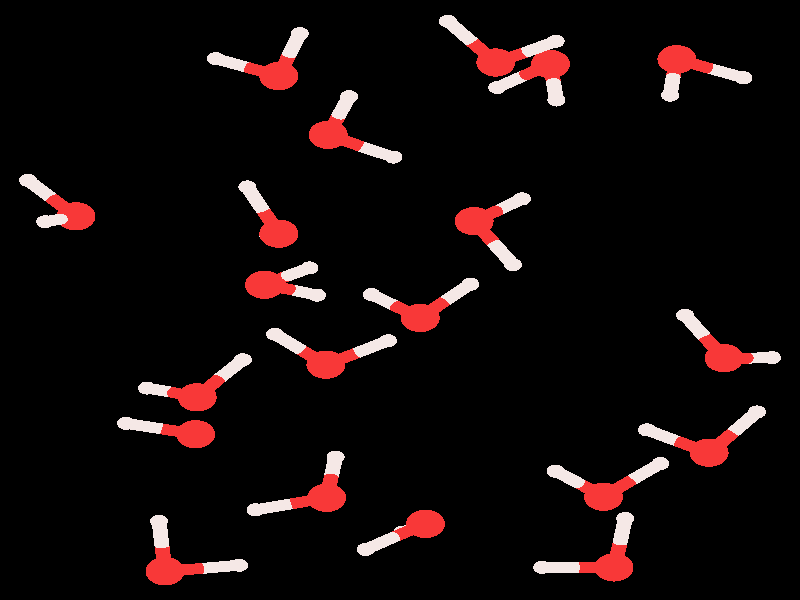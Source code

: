 #include "colors.inc"
#include "finish.inc"

global_settings {assumed_gamma 1 max_trace_level 6}
background {color White transmit 1.0}
camera {orthographic angle 0
  right -10.69*x up 11.04*y
  direction 50.00*z
  location <0,0,50.00> look_at <0,0,0>}


light_source {<  2.00,   3.00,  40.00> color White
  area_light <0.70, 0, 0>, <0, 0.70, 0>, 3, 3
  adaptive 1 jitter}
// no fog
#declare simple = finish {phong 0.7}
#declare pale = finish {ambient 0.5 diffuse 0.85 roughness 0.001 specular 0.200 }
#declare intermediate = finish {ambient 0.3 diffuse 0.6 specular 0.1 roughness 0.04}
#declare vmd = finish {ambient 0.0 diffuse 0.65 phong 0.1 phong_size 40.0 specular 0.5 }
#declare jmol = finish {ambient 0.2 diffuse 0.6 specular 1 roughness 0.001 metallic}
#declare ase2 = finish {ambient 0.05 brilliance 3 diffuse 0.6 metallic specular 0.7 roughness 0.04 reflection 0.15}
#declare ase3 = finish {ambient 0.15 brilliance 2 diffuse 0.6 metallic specular 1.0 roughness 0.001 reflection 0.0}
#declare glass = finish {ambient 0.05 diffuse 0.3 specular 1.0 roughness 0.001}
#declare glass2 = finish {ambient 0.01 diffuse 0.3 specular 1.0 reflection 0.25 roughness 0.001}
#declare Rcell = 0.050;
#declare Rbond = 0.100;

#macro atom(LOC, R, COL, TRANS, FIN)
  sphere{LOC, R texture{pigment{color COL transmit TRANS} finish{FIN}}}
#end
#macro constrain(LOC, R, COL, TRANS FIN)
union{torus{R, Rcell rotate 45*z texture{pigment{color COL transmit TRANS} finish{FIN}}}
     torus{R, Rcell rotate -45*z texture{pigment{color COL transmit TRANS} finish{FIN}}}
     translate LOC}
#end

// no cell vertices
atom(<  0.27,  -0.33,  -4.40>, 0.26, rgb <0.94, 0.04, 0.04>, 0.0, jmol) // #0
atom(<  0.94,   0.29,  -4.57>, 0.12, rgb <0.91, 0.81, 0.79>, 0.0, jmol) // #1
atom(< -0.38,   0.10,  -4.98>, 0.12, rgb <0.91, 0.81, 0.79>, 0.0, jmol) // #2
atom(< -4.33,   1.54,  -6.67>, 0.26, rgb <0.94, 0.04, 0.04>, 0.0, jmol) // #3
atom(< -4.97,   2.20,  -7.06>, 0.12, rgb <0.91, 0.81, 0.79>, 0.0, jmol) // #4
atom(< -4.74,   1.44,  -5.75>, 0.12, rgb <0.91, 0.81, 0.79>, 0.0, jmol) // #5
atom(<  2.01,   4.34,  -7.25>, 0.26, rgb <0.94, 0.04, 0.04>, 0.0, jmol) // #6
atom(<  2.09,   3.68,  -6.57>, 0.12, rgb <0.91, 0.81, 0.79>, 0.0, jmol) // #7
atom(<  1.30,   3.91,  -7.77>, 0.12, rgb <0.91, 0.81, 0.79>, 0.0, jmol) // #8
atom(<  2.86,  -4.92,  -3.27>, 0.26, rgb <0.94, 0.04, 0.04>, 0.0, jmol) // #9
atom(<  1.90,  -4.92,  -3.07>, 0.12, rgb <0.91, 0.81, 0.79>, 0.0, jmol) // #10
atom(<  3.01,  -4.02,  -2.85>, 0.12, rgb <0.91, 0.81, 0.79>, 0.0, jmol) // #11
atom(< -3.14,  -4.99,  -4.80>, 0.26, rgb <0.94, 0.04, 0.04>, 0.0, jmol) // #12
atom(< -3.22,  -4.07,  -4.48>, 0.12, rgb <0.91, 0.81, 0.79>, 0.0, jmol) // #13
atom(< -2.15,  -4.88,  -5.14>, 0.12, rgb <0.91, 0.81, 0.79>, 0.0, jmol) // #14
atom(<  0.34,  -4.12,  -3.01>, 0.26, rgb <0.94, 0.04, 0.04>, 0.0, jmol) // #15
atom(<  0.03,  -4.27,  -3.95>, 0.12, rgb <0.91, 0.81, 0.79>, 0.0, jmol) // #16
atom(< -0.46,  -4.59,  -2.52>, 0.12, rgb <0.91, 0.81, 0.79>, 0.0, jmol) // #17
atom(<  0.99,   1.45,  -1.69>, 0.26, rgb <0.94, 0.04, 0.04>, 0.0, jmol) // #18
atom(<  1.63,   1.86,  -2.23>, 0.12, rgb <0.91, 0.81, 0.79>, 0.0, jmol) // #19
atom(<  1.51,   0.65,  -1.40>, 0.12, rgb <0.91, 0.81, 0.79>, 0.0, jmol) // #20
atom(< -2.71,  -1.79,  -5.90>, 0.26, rgb <0.94, 0.04, 0.04>, 0.0, jmol) // #21
atom(< -3.38,  -1.62,  -6.57>, 0.12, rgb <0.91, 0.81, 0.79>, 0.0, jmol) // #22
atom(< -2.10,  -1.10,  -6.17>, 0.12, rgb <0.91, 0.81, 0.79>, 0.0, jmol) // #23
atom(<  1.28,   4.37,  -3.24>, 0.26, rgb <0.94, 0.04, 0.04>, 0.0, jmol) // #24
atom(<  2.08,   4.76,  -2.82>, 0.12, rgb <0.91, 0.81, 0.79>, 0.0, jmol) // #25
atom(<  0.64,   5.13,  -3.07>, 0.12, rgb <0.91, 0.81, 0.79>, 0.0, jmol) // #26
atom(< -1.62,   4.12,  -4.96>, 0.26, rgb <0.94, 0.04, 0.04>, 0.0, jmol) // #27
atom(< -1.34,   4.90,  -4.48>, 0.12, rgb <0.91, 0.81, 0.79>, 0.0, jmol) // #28
atom(< -2.46,   4.44,  -5.28>, 0.12, rgb <0.91, 0.81, 0.79>, 0.0, jmol) // #29
atom(< -1.62,   1.22,  -5.62>, 0.26, rgb <0.94, 0.04, 0.04>, 0.0, jmol) // #30
atom(< -2.04,   2.08,  -5.40>, 0.12, rgb <0.91, 0.81, 0.79>, 0.0, jmol) // #31
atom(< -1.76,   1.19,  -6.59>, 0.12, rgb <0.91, 0.81, 0.79>, 0.0, jmol) // #32
atom(< -0.98,  -3.64,  -8.13>, 0.26, rgb <0.94, 0.04, 0.04>, 0.0, jmol) // #33
atom(< -0.86,  -2.89,  -8.72>, 0.12, rgb <0.91, 0.81, 0.79>, 0.0, jmol) // #34
atom(< -1.93,  -3.86,  -8.17>, 0.12, rgb <0.91, 0.81, 0.79>, 0.0, jmol) // #35
atom(< -0.96,   3.04,  -0.61>, 0.26, rgb <0.94, 0.04, 0.04>, 0.0, jmol) // #36
atom(< -0.68,   3.74,   0.00>, 0.12, rgb <0.91, 0.81, 0.79>, 0.0, jmol) // #37
atom(< -0.09,   2.63,  -0.86>, 0.12, rgb <0.91, 0.81, 0.79>, 0.0, jmol) // #38
atom(<  3.70,   4.43,  -4.76>, 0.26, rgb <0.94, 0.04, 0.04>, 0.0, jmol) // #39
atom(<  4.59,   4.09,  -5.13>, 0.12, rgb <0.91, 0.81, 0.79>, 0.0, jmol) // #40
atom(<  3.61,   3.77,  -3.97>, 0.12, rgb <0.91, 0.81, 0.79>, 0.0, jmol) // #41
atom(< -2.73,  -2.47,  -0.49>, 0.26, rgb <0.94, 0.04, 0.04>, 0.0, jmol) // #42
atom(< -2.67,  -2.58,  -1.47>, 0.12, rgb <0.91, 0.81, 0.79>, 0.0, jmol) // #43
atom(< -3.66,  -2.27,  -0.41>, 0.12, rgb <0.91, 0.81, 0.79>, 0.0, jmol) // #44
atom(< -0.99,  -1.19,  -9.61>, 0.26, rgb <0.94, 0.04, 0.04>, 0.0, jmol) // #45
atom(< -1.67,  -0.63,  -9.19>, 0.12, rgb <0.91, 0.81, 0.79>, 0.0, jmol) // #46
atom(< -0.16,  -0.75,  -9.32>, 0.12, rgb <0.91, 0.81, 0.79>, 0.0, jmol) // #47
atom(<  4.13,  -2.81,  -1.29>, 0.26, rgb <0.94, 0.04, 0.04>, 0.0, jmol) // #48
atom(<  3.30,  -2.39,  -1.58>, 0.12, rgb <0.91, 0.81, 0.79>, 0.0, jmol) // #49
atom(<  4.77,  -2.06,  -1.33>, 0.12, rgb <0.91, 0.81, 0.79>, 0.0, jmol) // #50
atom(<  4.33,  -1.07,  -5.34>, 0.26, rgb <0.94, 0.04, 0.04>, 0.0, jmol) // #51
atom(<  3.81,  -0.28,  -5.42>, 0.12, rgb <0.91, 0.81, 0.79>, 0.0, jmol) // #52
atom(<  4.97,  -1.06,  -6.06>, 0.12, rgb <0.91, 0.81, 0.79>, 0.0, jmol) // #53
atom(<  2.72,  -3.62,  -8.64>, 0.26, rgb <0.94, 0.04, 0.04>, 0.0, jmol) // #54
atom(<  3.48,  -3.01,  -8.75>, 0.12, rgb <0.91, 0.81, 0.79>, 0.0, jmol) // #55
atom(<  2.08,  -3.15,  -8.11>, 0.12, rgb <0.91, 0.81, 0.79>, 0.0, jmol) // #56
atom(< -1.81,   0.28,  -2.47>, 0.26, rgb <0.94, 0.04, 0.04>, 0.0, jmol) // #57
atom(< -1.21,   0.59,  -1.71>, 0.12, rgb <0.91, 0.81, 0.79>, 0.0, jmol) // #58
atom(< -1.11,   0.09,  -3.10>, 0.12, rgb <0.91, 0.81, 0.79>, 0.0, jmol) // #59
cylinder {<  0.27,  -0.33,  -4.40>, < -0.06,  -0.11,  -4.69>, Rbond texture{pigment {color rgb <0.94, 0.04, 0.04> transmit 0.0} finish{jmol}}}
cylinder {< -0.38,   0.10,  -4.98>, < -0.06,  -0.11,  -4.69>, Rbond texture{pigment {color rgb <0.91, 0.81, 0.79> transmit 0.0} finish{jmol}}}
cylinder {<  0.27,  -0.33,  -4.40>, <  0.60,  -0.02,  -4.48>, Rbond texture{pigment {color rgb <0.94, 0.04, 0.04> transmit 0.0} finish{jmol}}}
cylinder {<  0.94,   0.29,  -4.57>, <  0.60,  -0.02,  -4.48>, Rbond texture{pigment {color rgb <0.91, 0.81, 0.79> transmit 0.0} finish{jmol}}}
cylinder {< -4.33,   1.54,  -6.67>, < -4.65,   1.87,  -6.87>, Rbond texture{pigment {color rgb <0.94, 0.04, 0.04> transmit 0.0} finish{jmol}}}
cylinder {< -4.97,   2.20,  -7.06>, < -4.65,   1.87,  -6.87>, Rbond texture{pigment {color rgb <0.91, 0.81, 0.79> transmit 0.0} finish{jmol}}}
cylinder {< -4.33,   1.54,  -6.67>, < -4.53,   1.49,  -6.21>, Rbond texture{pigment {color rgb <0.94, 0.04, 0.04> transmit 0.0} finish{jmol}}}
cylinder {< -4.74,   1.44,  -5.75>, < -4.53,   1.49,  -6.21>, Rbond texture{pigment {color rgb <0.91, 0.81, 0.79> transmit 0.0} finish{jmol}}}
cylinder {<  2.01,   4.34,  -7.25>, <  1.66,   4.13,  -7.51>, Rbond texture{pigment {color rgb <0.94, 0.04, 0.04> transmit 0.0} finish{jmol}}}
cylinder {<  1.30,   3.91,  -7.77>, <  1.66,   4.13,  -7.51>, Rbond texture{pigment {color rgb <0.91, 0.81, 0.79> transmit 0.0} finish{jmol}}}
cylinder {<  2.01,   4.34,  -7.25>, <  2.05,   4.01,  -6.91>, Rbond texture{pigment {color rgb <0.94, 0.04, 0.04> transmit 0.0} finish{jmol}}}
cylinder {<  2.09,   3.68,  -6.57>, <  2.05,   4.01,  -6.91>, Rbond texture{pigment {color rgb <0.91, 0.81, 0.79> transmit 0.0} finish{jmol}}}
cylinder {<  2.86,  -4.92,  -3.27>, <  2.38,  -4.92,  -3.17>, Rbond texture{pigment {color rgb <0.94, 0.04, 0.04> transmit 0.0} finish{jmol}}}
cylinder {<  1.90,  -4.92,  -3.07>, <  2.38,  -4.92,  -3.17>, Rbond texture{pigment {color rgb <0.91, 0.81, 0.79> transmit 0.0} finish{jmol}}}
cylinder {<  2.86,  -4.92,  -3.27>, <  2.94,  -4.47,  -3.06>, Rbond texture{pigment {color rgb <0.94, 0.04, 0.04> transmit 0.0} finish{jmol}}}
cylinder {<  3.01,  -4.02,  -2.85>, <  2.94,  -4.47,  -3.06>, Rbond texture{pigment {color rgb <0.91, 0.81, 0.79> transmit 0.0} finish{jmol}}}
cylinder {< -3.14,  -4.99,  -4.80>, < -2.65,  -4.94,  -4.97>, Rbond texture{pigment {color rgb <0.94, 0.04, 0.04> transmit 0.0} finish{jmol}}}
cylinder {< -2.15,  -4.88,  -5.14>, < -2.65,  -4.94,  -4.97>, Rbond texture{pigment {color rgb <0.91, 0.81, 0.79> transmit 0.0} finish{jmol}}}
cylinder {< -3.14,  -4.99,  -4.80>, < -3.18,  -4.53,  -4.64>, Rbond texture{pigment {color rgb <0.94, 0.04, 0.04> transmit 0.0} finish{jmol}}}
cylinder {< -3.22,  -4.07,  -4.48>, < -3.18,  -4.53,  -4.64>, Rbond texture{pigment {color rgb <0.91, 0.81, 0.79> transmit 0.0} finish{jmol}}}
cylinder {<  0.34,  -4.12,  -3.01>, <  0.19,  -4.20,  -3.48>, Rbond texture{pigment {color rgb <0.94, 0.04, 0.04> transmit 0.0} finish{jmol}}}
cylinder {<  0.03,  -4.27,  -3.95>, <  0.19,  -4.20,  -3.48>, Rbond texture{pigment {color rgb <0.91, 0.81, 0.79> transmit 0.0} finish{jmol}}}
cylinder {<  0.34,  -4.12,  -3.01>, < -0.06,  -4.35,  -2.76>, Rbond texture{pigment {color rgb <0.94, 0.04, 0.04> transmit 0.0} finish{jmol}}}
cylinder {< -0.46,  -4.59,  -2.52>, < -0.06,  -4.35,  -2.76>, Rbond texture{pigment {color rgb <0.91, 0.81, 0.79> transmit 0.0} finish{jmol}}}
cylinder {<  0.99,   1.45,  -1.69>, <  1.31,   1.65,  -1.96>, Rbond texture{pigment {color rgb <0.94, 0.04, 0.04> transmit 0.0} finish{jmol}}}
cylinder {<  1.63,   1.86,  -2.23>, <  1.31,   1.65,  -1.96>, Rbond texture{pigment {color rgb <0.91, 0.81, 0.79> transmit 0.0} finish{jmol}}}
cylinder {<  0.99,   1.45,  -1.69>, <  1.25,   1.05,  -1.55>, Rbond texture{pigment {color rgb <0.94, 0.04, 0.04> transmit 0.0} finish{jmol}}}
cylinder {<  1.51,   0.65,  -1.40>, <  1.25,   1.05,  -1.55>, Rbond texture{pigment {color rgb <0.91, 0.81, 0.79> transmit 0.0} finish{jmol}}}
cylinder {< -2.71,  -1.79,  -5.90>, < -3.04,  -1.70,  -6.23>, Rbond texture{pigment {color rgb <0.94, 0.04, 0.04> transmit 0.0} finish{jmol}}}
cylinder {< -3.38,  -1.62,  -6.57>, < -3.04,  -1.70,  -6.23>, Rbond texture{pigment {color rgb <0.91, 0.81, 0.79> transmit 0.0} finish{jmol}}}
cylinder {< -2.71,  -1.79,  -5.90>, < -2.41,  -1.44,  -6.04>, Rbond texture{pigment {color rgb <0.94, 0.04, 0.04> transmit 0.0} finish{jmol}}}
cylinder {< -2.10,  -1.10,  -6.17>, < -2.41,  -1.44,  -6.04>, Rbond texture{pigment {color rgb <0.91, 0.81, 0.79> transmit 0.0} finish{jmol}}}
cylinder {<  1.28,   4.37,  -3.24>, <  0.96,   4.75,  -3.16>, Rbond texture{pigment {color rgb <0.94, 0.04, 0.04> transmit 0.0} finish{jmol}}}
cylinder {<  0.64,   5.13,  -3.07>, <  0.96,   4.75,  -3.16>, Rbond texture{pigment {color rgb <0.91, 0.81, 0.79> transmit 0.0} finish{jmol}}}
cylinder {<  1.28,   4.37,  -3.24>, <  1.68,   4.56,  -3.03>, Rbond texture{pigment {color rgb <0.94, 0.04, 0.04> transmit 0.0} finish{jmol}}}
cylinder {<  2.08,   4.76,  -2.82>, <  1.68,   4.56,  -3.03>, Rbond texture{pigment {color rgb <0.91, 0.81, 0.79> transmit 0.0} finish{jmol}}}
cylinder {< -1.62,   4.12,  -4.96>, < -2.04,   4.28,  -5.12>, Rbond texture{pigment {color rgb <0.94, 0.04, 0.04> transmit 0.0} finish{jmol}}}
cylinder {< -2.46,   4.44,  -5.28>, < -2.04,   4.28,  -5.12>, Rbond texture{pigment {color rgb <0.91, 0.81, 0.79> transmit 0.0} finish{jmol}}}
cylinder {< -1.62,   4.12,  -4.96>, < -1.48,   4.51,  -4.72>, Rbond texture{pigment {color rgb <0.94, 0.04, 0.04> transmit 0.0} finish{jmol}}}
cylinder {< -1.34,   4.90,  -4.48>, < -1.48,   4.51,  -4.72>, Rbond texture{pigment {color rgb <0.91, 0.81, 0.79> transmit 0.0} finish{jmol}}}
cylinder {< -1.62,   1.22,  -5.62>, < -1.83,   1.65,  -5.51>, Rbond texture{pigment {color rgb <0.94, 0.04, 0.04> transmit 0.0} finish{jmol}}}
cylinder {< -2.04,   2.08,  -5.40>, < -1.83,   1.65,  -5.51>, Rbond texture{pigment {color rgb <0.91, 0.81, 0.79> transmit 0.0} finish{jmol}}}
cylinder {< -1.62,   1.22,  -5.62>, < -1.69,   1.20,  -6.10>, Rbond texture{pigment {color rgb <0.94, 0.04, 0.04> transmit 0.0} finish{jmol}}}
cylinder {< -1.76,   1.19,  -6.59>, < -1.69,   1.20,  -6.10>, Rbond texture{pigment {color rgb <0.91, 0.81, 0.79> transmit 0.0} finish{jmol}}}
cylinder {< -0.98,  -3.64,  -8.13>, < -0.92,  -3.26,  -8.42>, Rbond texture{pigment {color rgb <0.94, 0.04, 0.04> transmit 0.0} finish{jmol}}}
cylinder {< -0.86,  -2.89,  -8.72>, < -0.92,  -3.26,  -8.42>, Rbond texture{pigment {color rgb <0.91, 0.81, 0.79> transmit 0.0} finish{jmol}}}
cylinder {< -0.98,  -3.64,  -8.13>, < -1.45,  -3.75,  -8.15>, Rbond texture{pigment {color rgb <0.94, 0.04, 0.04> transmit 0.0} finish{jmol}}}
cylinder {< -1.93,  -3.86,  -8.17>, < -1.45,  -3.75,  -8.15>, Rbond texture{pigment {color rgb <0.91, 0.81, 0.79> transmit 0.0} finish{jmol}}}
cylinder {< -0.96,   3.04,  -0.61>, < -0.82,   3.39,  -0.31>, Rbond texture{pigment {color rgb <0.94, 0.04, 0.04> transmit 0.0} finish{jmol}}}
cylinder {< -0.68,   3.74,   0.00>, < -0.82,   3.39,  -0.31>, Rbond texture{pigment {color rgb <0.91, 0.81, 0.79> transmit 0.0} finish{jmol}}}
cylinder {< -0.96,   3.04,  -0.61>, < -0.53,   2.83,  -0.73>, Rbond texture{pigment {color rgb <0.94, 0.04, 0.04> transmit 0.0} finish{jmol}}}
cylinder {< -0.09,   2.63,  -0.86>, < -0.53,   2.83,  -0.73>, Rbond texture{pigment {color rgb <0.91, 0.81, 0.79> transmit 0.0} finish{jmol}}}
cylinder {<  3.70,   4.43,  -4.76>, <  3.65,   4.10,  -4.36>, Rbond texture{pigment {color rgb <0.94, 0.04, 0.04> transmit 0.0} finish{jmol}}}
cylinder {<  3.61,   3.77,  -3.97>, <  3.65,   4.10,  -4.36>, Rbond texture{pigment {color rgb <0.91, 0.81, 0.79> transmit 0.0} finish{jmol}}}
cylinder {<  3.70,   4.43,  -4.76>, <  4.14,   4.26,  -4.94>, Rbond texture{pigment {color rgb <0.94, 0.04, 0.04> transmit 0.0} finish{jmol}}}
cylinder {<  4.59,   4.09,  -5.13>, <  4.14,   4.26,  -4.94>, Rbond texture{pigment {color rgb <0.91, 0.81, 0.79> transmit 0.0} finish{jmol}}}
cylinder {< -2.73,  -2.47,  -0.49>, < -2.70,  -2.52,  -0.98>, Rbond texture{pigment {color rgb <0.94, 0.04, 0.04> transmit 0.0} finish{jmol}}}
cylinder {< -2.67,  -2.58,  -1.47>, < -2.70,  -2.52,  -0.98>, Rbond texture{pigment {color rgb <0.91, 0.81, 0.79> transmit 0.0} finish{jmol}}}
cylinder {< -2.73,  -2.47,  -0.49>, < -3.19,  -2.37,  -0.45>, Rbond texture{pigment {color rgb <0.94, 0.04, 0.04> transmit 0.0} finish{jmol}}}
cylinder {< -3.66,  -2.27,  -0.41>, < -3.19,  -2.37,  -0.45>, Rbond texture{pigment {color rgb <0.91, 0.81, 0.79> transmit 0.0} finish{jmol}}}
cylinder {< -0.99,  -1.19,  -9.61>, < -1.33,  -0.91,  -9.40>, Rbond texture{pigment {color rgb <0.94, 0.04, 0.04> transmit 0.0} finish{jmol}}}
cylinder {< -1.67,  -0.63,  -9.19>, < -1.33,  -0.91,  -9.40>, Rbond texture{pigment {color rgb <0.91, 0.81, 0.79> transmit 0.0} finish{jmol}}}
cylinder {< -0.99,  -1.19,  -9.61>, < -0.57,  -0.97,  -9.47>, Rbond texture{pigment {color rgb <0.94, 0.04, 0.04> transmit 0.0} finish{jmol}}}
cylinder {< -0.16,  -0.75,  -9.32>, < -0.57,  -0.97,  -9.47>, Rbond texture{pigment {color rgb <0.91, 0.81, 0.79> transmit 0.0} finish{jmol}}}
cylinder {<  4.13,  -2.81,  -1.29>, <  4.45,  -2.44,  -1.31>, Rbond texture{pigment {color rgb <0.94, 0.04, 0.04> transmit 0.0} finish{jmol}}}
cylinder {<  4.77,  -2.06,  -1.33>, <  4.45,  -2.44,  -1.31>, Rbond texture{pigment {color rgb <0.91, 0.81, 0.79> transmit 0.0} finish{jmol}}}
cylinder {<  4.13,  -2.81,  -1.29>, <  3.71,  -2.60,  -1.44>, Rbond texture{pigment {color rgb <0.94, 0.04, 0.04> transmit 0.0} finish{jmol}}}
cylinder {<  3.30,  -2.39,  -1.58>, <  3.71,  -2.60,  -1.44>, Rbond texture{pigment {color rgb <0.91, 0.81, 0.79> transmit 0.0} finish{jmol}}}
cylinder {<  4.33,  -1.07,  -5.34>, <  4.07,  -0.68,  -5.38>, Rbond texture{pigment {color rgb <0.94, 0.04, 0.04> transmit 0.0} finish{jmol}}}
cylinder {<  3.81,  -0.28,  -5.42>, <  4.07,  -0.68,  -5.38>, Rbond texture{pigment {color rgb <0.91, 0.81, 0.79> transmit 0.0} finish{jmol}}}
cylinder {<  4.33,  -1.07,  -5.34>, <  4.65,  -1.07,  -5.70>, Rbond texture{pigment {color rgb <0.94, 0.04, 0.04> transmit 0.0} finish{jmol}}}
cylinder {<  4.97,  -1.06,  -6.06>, <  4.65,  -1.07,  -5.70>, Rbond texture{pigment {color rgb <0.91, 0.81, 0.79> transmit 0.0} finish{jmol}}}
cylinder {<  2.72,  -3.62,  -8.64>, <  2.40,  -3.38,  -8.37>, Rbond texture{pigment {color rgb <0.94, 0.04, 0.04> transmit 0.0} finish{jmol}}}
cylinder {<  2.08,  -3.15,  -8.11>, <  2.40,  -3.38,  -8.37>, Rbond texture{pigment {color rgb <0.91, 0.81, 0.79> transmit 0.0} finish{jmol}}}
cylinder {<  2.72,  -3.62,  -8.64>, <  3.10,  -3.31,  -8.69>, Rbond texture{pigment {color rgb <0.94, 0.04, 0.04> transmit 0.0} finish{jmol}}}
cylinder {<  3.48,  -3.01,  -8.75>, <  3.10,  -3.31,  -8.69>, Rbond texture{pigment {color rgb <0.91, 0.81, 0.79> transmit 0.0} finish{jmol}}}
cylinder {< -1.81,   0.28,  -2.47>, < -1.46,   0.19,  -2.78>, Rbond texture{pigment {color rgb <0.94, 0.04, 0.04> transmit 0.0} finish{jmol}}}
cylinder {< -1.11,   0.09,  -3.10>, < -1.46,   0.19,  -2.78>, Rbond texture{pigment {color rgb <0.91, 0.81, 0.79> transmit 0.0} finish{jmol}}}
cylinder {< -1.81,   0.28,  -2.47>, < -1.51,   0.44,  -2.09>, Rbond texture{pigment {color rgb <0.94, 0.04, 0.04> transmit 0.0} finish{jmol}}}
cylinder {< -1.21,   0.59,  -1.71>, < -1.51,   0.44,  -2.09>, Rbond texture{pigment {color rgb <0.91, 0.81, 0.79> transmit 0.0} finish{jmol}}}
// no constraints
